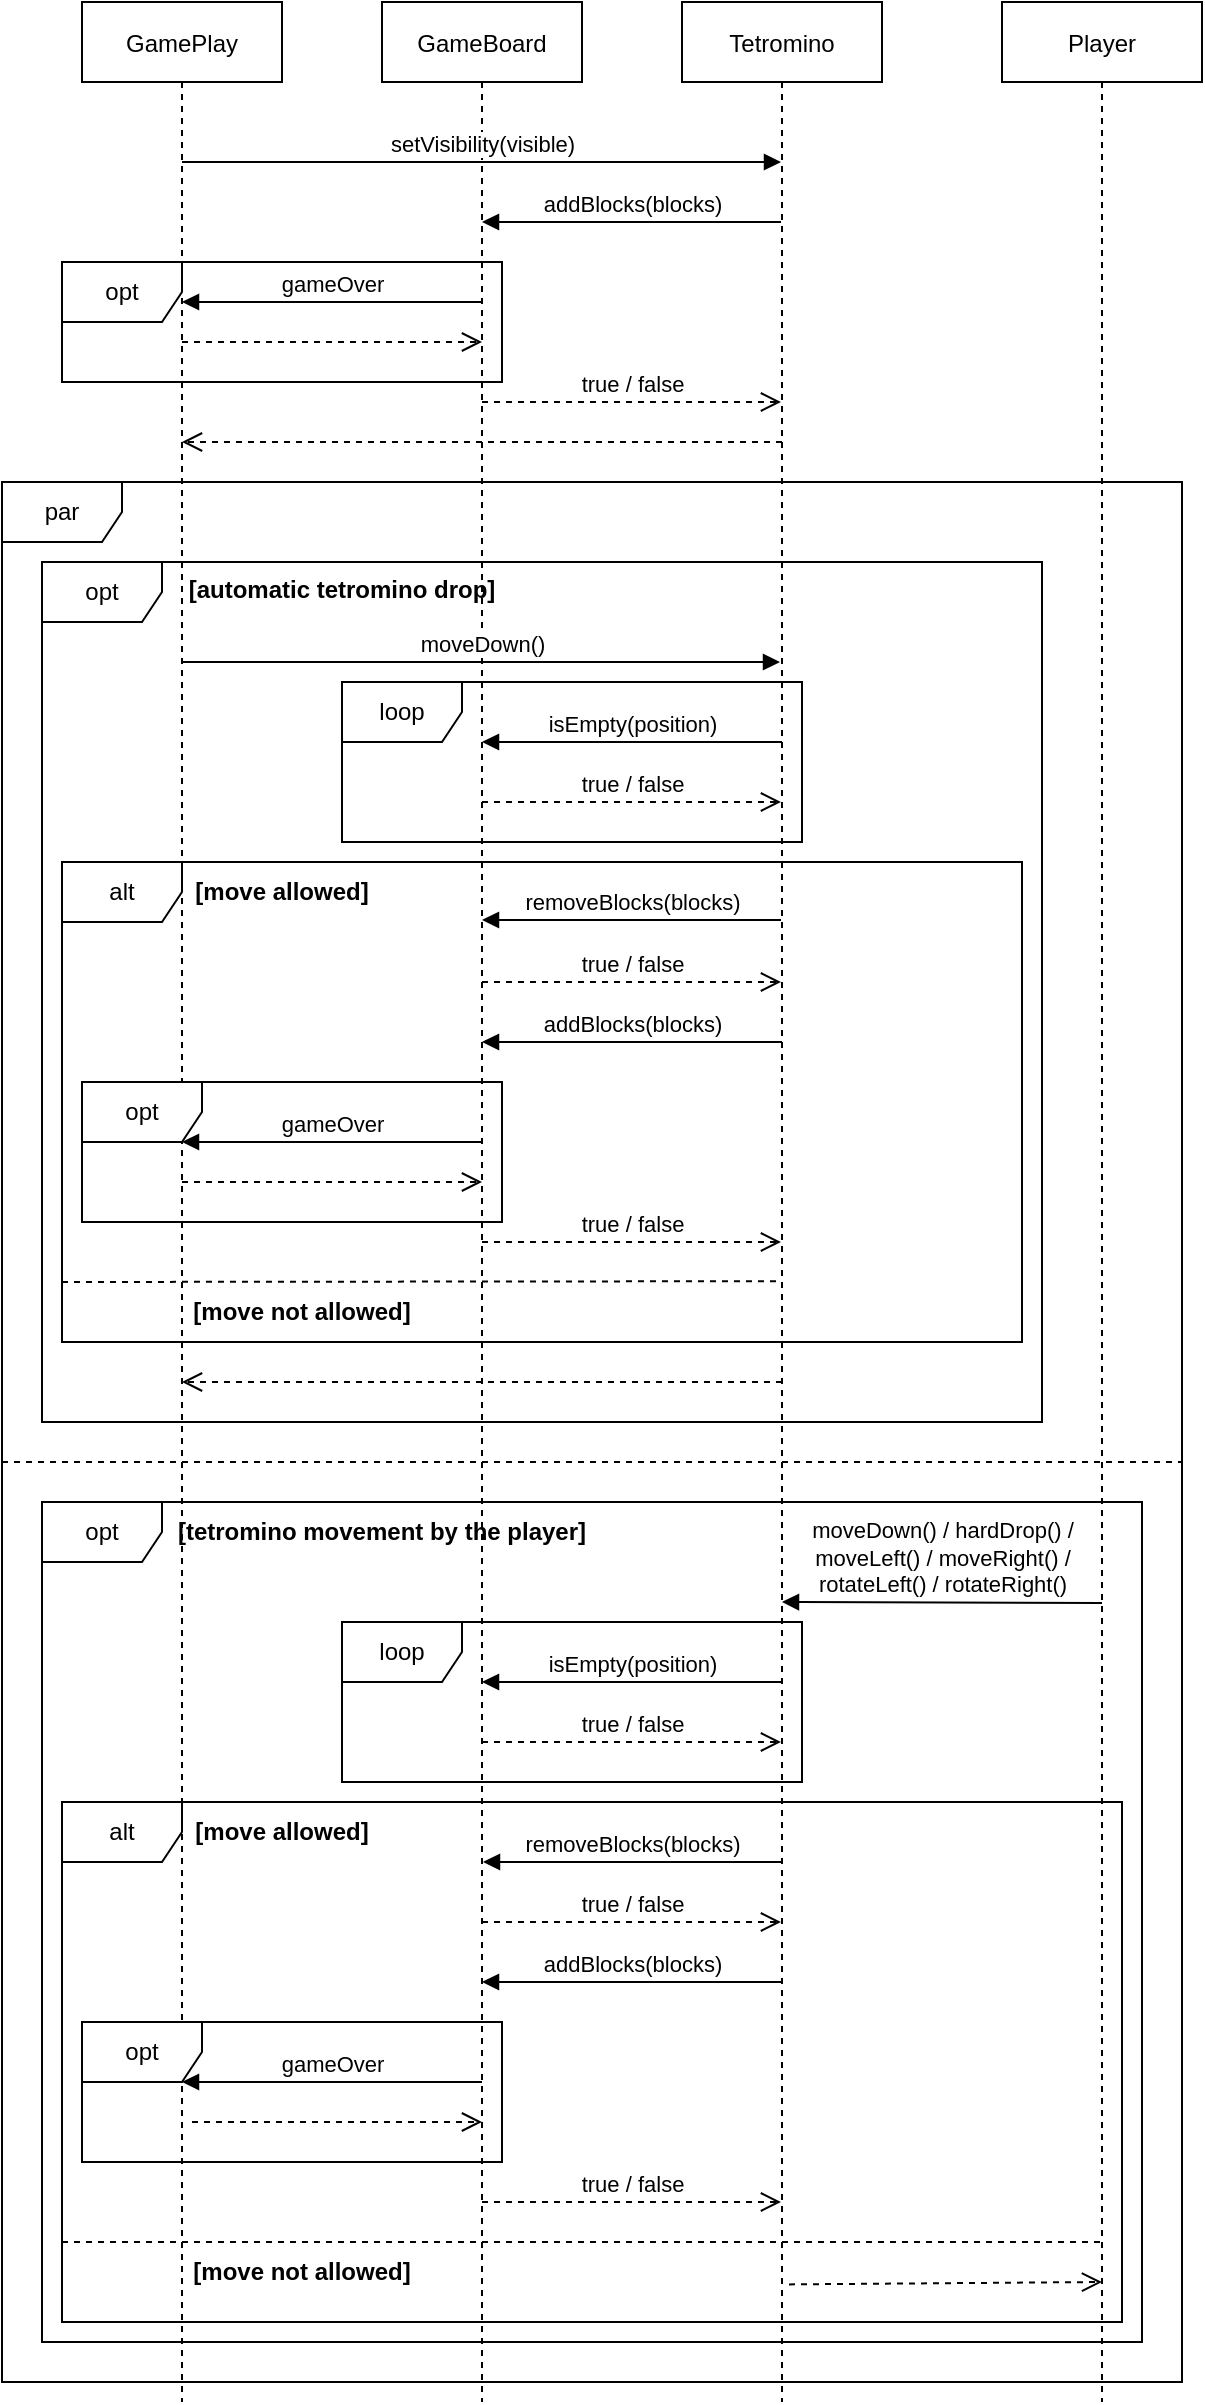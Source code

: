 <mxfile version="20.6.2" type="device"><diagram id="kgpKYQtTHZ0yAKxKKP6v" name="Page-1"><mxGraphModel dx="942" dy="656" grid="1" gridSize="10" guides="1" tooltips="1" connect="1" arrows="1" fold="1" page="1" pageScale="1" pageWidth="850" pageHeight="1100" math="0" shadow="0"><root><mxCell id="0"/><mxCell id="1" parent="0"/><mxCell id="mWYVTbyEblPrJxUZDNBo-22" value="par" style="shape=umlFrame;whiteSpace=wrap;html=1;" parent="1" vertex="1"><mxGeometry x="10" y="280" width="590" height="950" as="geometry"/></mxCell><mxCell id="DjPWZOeGEuVwuPfSkP5c-18" value="opt" style="shape=umlFrame;whiteSpace=wrap;html=1;width=60;height=30;" parent="1" vertex="1"><mxGeometry x="30" y="320" width="500" height="430" as="geometry"/></mxCell><mxCell id="ic3s0S-Vs5GLOlk1AYV1-19" value="alt" style="shape=umlFrame;whiteSpace=wrap;html=1;" vertex="1" parent="1"><mxGeometry x="40" y="470" width="480" height="240" as="geometry"/></mxCell><mxCell id="mWYVTbyEblPrJxUZDNBo-26" value="opt" style="shape=umlFrame;whiteSpace=wrap;html=1;" parent="1" vertex="1"><mxGeometry x="30" y="790" width="550" height="420" as="geometry"/></mxCell><mxCell id="mWYVTbyEblPrJxUZDNBo-32" value="alt" style="shape=umlFrame;whiteSpace=wrap;html=1;" parent="1" vertex="1"><mxGeometry x="40" y="940" width="530" height="260" as="geometry"/></mxCell><mxCell id="mWYVTbyEblPrJxUZDNBo-28" value="loop" style="shape=umlFrame;whiteSpace=wrap;html=1;" parent="1" vertex="1"><mxGeometry x="180" y="850" width="230" height="80" as="geometry"/></mxCell><mxCell id="3nuBFxr9cyL0pnOWT2aG-1" value="GamePlay" style="shape=umlLifeline;perimeter=lifelinePerimeter;container=1;collapsible=0;recursiveResize=0;rounded=0;shadow=0;strokeWidth=1;" parent="1" vertex="1"><mxGeometry x="50" y="40" width="100" height="1200" as="geometry"/></mxCell><mxCell id="DjPWZOeGEuVwuPfSkP5c-3" value="GameBoard" style="shape=umlLifeline;perimeter=lifelinePerimeter;container=1;collapsible=0;recursiveResize=0;rounded=0;shadow=0;strokeWidth=1;" parent="1" vertex="1"><mxGeometry x="200" y="40" width="100" height="1200" as="geometry"/></mxCell><mxCell id="mWYVTbyEblPrJxUZDNBo-33" value="" style="html=1;verticalAlign=bottom;endArrow=open;dashed=1;endSize=8;rounded=0;" parent="DjPWZOeGEuVwuPfSkP5c-3" edge="1"><mxGeometry relative="1" as="geometry"><mxPoint x="200" y="220" as="sourcePoint"/><mxPoint x="-100" y="220" as="targetPoint"/><Array as="points"><mxPoint x="-59.5" y="220"/></Array></mxGeometry></mxCell><mxCell id="ic3s0S-Vs5GLOlk1AYV1-8" value="true / false" style="html=1;verticalAlign=bottom;endArrow=open;dashed=1;endSize=8;rounded=0;" edge="1" parent="DjPWZOeGEuVwuPfSkP5c-3"><mxGeometry relative="1" as="geometry"><mxPoint x="50" y="1100" as="sourcePoint"/><mxPoint x="199.5" y="1100" as="targetPoint"/></mxGeometry></mxCell><mxCell id="ic3s0S-Vs5GLOlk1AYV1-4" value="addBlocks(blocks)" style="html=1;verticalAlign=bottom;endArrow=block;rounded=0;" edge="1" parent="DjPWZOeGEuVwuPfSkP5c-3"><mxGeometry width="80" relative="1" as="geometry"><mxPoint x="200" y="990" as="sourcePoint"/><mxPoint x="50" y="990" as="targetPoint"/><Array as="points"><mxPoint x="130" y="990"/></Array></mxGeometry></mxCell><mxCell id="ic3s0S-Vs5GLOlk1AYV1-2" value="removeBlocks(blocks)" style="html=1;verticalAlign=bottom;endArrow=block;rounded=0;" edge="1" parent="DjPWZOeGEuVwuPfSkP5c-3"><mxGeometry width="80" relative="1" as="geometry"><mxPoint x="200" y="930" as="sourcePoint"/><mxPoint x="50.5" y="930" as="targetPoint"/><Array as="points"><mxPoint x="130.5" y="930"/></Array></mxGeometry></mxCell><mxCell id="mWYVTbyEblPrJxUZDNBo-30" value="true / false" style="html=1;verticalAlign=bottom;endArrow=open;dashed=1;endSize=8;rounded=0;" parent="DjPWZOeGEuVwuPfSkP5c-3" edge="1"><mxGeometry relative="1" as="geometry"><mxPoint x="50" y="870" as="sourcePoint"/><mxPoint x="199.5" y="870" as="targetPoint"/></mxGeometry></mxCell><mxCell id="mWYVTbyEblPrJxUZDNBo-29" value="isEmpty(position)" style="html=1;verticalAlign=bottom;endArrow=block;rounded=0;exitX=0.179;exitY=0.231;exitDx=0;exitDy=0;exitPerimeter=0;" parent="DjPWZOeGEuVwuPfSkP5c-3" edge="1"><mxGeometry width="80" relative="1" as="geometry"><mxPoint x="200" y="840" as="sourcePoint"/><mxPoint x="50" y="840" as="targetPoint"/></mxGeometry></mxCell><mxCell id="DjPWZOeGEuVwuPfSkP5c-5" value="setVisibility(visible)" style="html=1;verticalAlign=bottom;endArrow=block;rounded=0;" parent="1" target="DjPWZOeGEuVwuPfSkP5c-6" edge="1"><mxGeometry width="80" relative="1" as="geometry"><mxPoint x="100" y="120" as="sourcePoint"/><mxPoint x="370" y="120" as="targetPoint"/></mxGeometry></mxCell><mxCell id="DjPWZOeGEuVwuPfSkP5c-6" value="Tetromino" style="shape=umlLifeline;perimeter=lifelinePerimeter;container=1;collapsible=0;recursiveResize=0;rounded=0;shadow=0;strokeWidth=1;" parent="1" vertex="1"><mxGeometry x="350" y="40" width="100" height="1200" as="geometry"/></mxCell><mxCell id="mWYVTbyEblPrJxUZDNBo-9" value="true / false" style="html=1;verticalAlign=bottom;endArrow=open;dashed=1;endSize=8;rounded=0;exitX=0.5;exitY=0.345;exitDx=0;exitDy=0;exitPerimeter=0;" parent="DjPWZOeGEuVwuPfSkP5c-6" edge="1"><mxGeometry relative="1" as="geometry"><mxPoint x="-100" y="200.0" as="sourcePoint"/><mxPoint x="49.5" y="200.0" as="targetPoint"/></mxGeometry></mxCell><mxCell id="mWYVTbyEblPrJxUZDNBo-20" value="moveDown() / hardDrop() /&lt;br&gt;moveLeft() / moveRight() /&lt;br&gt;rotateLeft() / rotateRight()" style="html=1;verticalAlign=bottom;endArrow=block;rounded=0;entryX=0.964;entryY=0.199;entryDx=0;entryDy=0;entryPerimeter=0;" parent="DjPWZOeGEuVwuPfSkP5c-6" edge="1"><mxGeometry width="80" relative="1" as="geometry"><mxPoint x="210" y="800.5" as="sourcePoint"/><mxPoint x="50" y="800" as="targetPoint"/></mxGeometry></mxCell><mxCell id="DjPWZOeGEuVwuPfSkP5c-7" value="Player" style="shape=umlLifeline;perimeter=lifelinePerimeter;container=1;collapsible=0;recursiveResize=0;rounded=0;shadow=0;strokeWidth=1;" parent="1" vertex="1"><mxGeometry x="510" y="40" width="100" height="1200" as="geometry"/></mxCell><mxCell id="mWYVTbyEblPrJxUZDNBo-27" value="" style="endArrow=none;dashed=1;html=1;rounded=0;" parent="DjPWZOeGEuVwuPfSkP5c-7" edge="1"><mxGeometry width="50" height="50" relative="1" as="geometry"><mxPoint x="-500" y="730" as="sourcePoint"/><mxPoint x="90" y="730" as="targetPoint"/></mxGeometry></mxCell><mxCell id="DjPWZOeGEuVwuPfSkP5c-10" value="addBlocks(blocks)" style="html=1;verticalAlign=bottom;endArrow=block;rounded=0;" parent="1" source="DjPWZOeGEuVwuPfSkP5c-6" edge="1"><mxGeometry width="80" relative="1" as="geometry"><mxPoint x="280" y="180" as="sourcePoint"/><mxPoint x="250" y="150" as="targetPoint"/><Array as="points"><mxPoint x="330" y="150"/></Array></mxGeometry></mxCell><mxCell id="DjPWZOeGEuVwuPfSkP5c-14" value="opt" style="shape=umlFrame;whiteSpace=wrap;html=1;width=60;height=30;" parent="1" vertex="1"><mxGeometry x="40" y="170" width="220" height="60" as="geometry"/></mxCell><mxCell id="DjPWZOeGEuVwuPfSkP5c-17" value="gameOver" style="html=1;verticalAlign=bottom;endArrow=block;rounded=0;" parent="1" edge="1"><mxGeometry width="80" relative="1" as="geometry"><mxPoint x="250" y="190" as="sourcePoint"/><mxPoint x="100" y="190" as="targetPoint"/></mxGeometry></mxCell><mxCell id="DjPWZOeGEuVwuPfSkP5c-22" value="moveDown()" style="html=1;verticalAlign=bottom;endArrow=block;rounded=0;" parent="1" edge="1"><mxGeometry width="80" relative="1" as="geometry"><mxPoint x="100" y="370" as="sourcePoint"/><mxPoint x="399" y="370" as="targetPoint"/></mxGeometry></mxCell><mxCell id="mWYVTbyEblPrJxUZDNBo-1" value="removeBlocks(blocks)" style="html=1;verticalAlign=bottom;endArrow=block;rounded=0;" parent="1" edge="1"><mxGeometry width="80" relative="1" as="geometry"><mxPoint x="399.5" y="499" as="sourcePoint"/><mxPoint x="250" y="499" as="targetPoint"/><Array as="points"><mxPoint x="330" y="499"/></Array></mxGeometry></mxCell><mxCell id="mWYVTbyEblPrJxUZDNBo-4" value="" style="html=1;verticalAlign=bottom;endArrow=open;dashed=1;endSize=8;rounded=0;" parent="1" edge="1"><mxGeometry relative="1" as="geometry"><mxPoint x="100" y="210" as="sourcePoint"/><mxPoint x="250" y="210" as="targetPoint"/></mxGeometry></mxCell><mxCell id="mWYVTbyEblPrJxUZDNBo-10" value="true / false" style="html=1;verticalAlign=bottom;endArrow=open;dashed=1;endSize=8;rounded=0;" parent="1" edge="1"><mxGeometry relative="1" as="geometry"><mxPoint x="250" y="530" as="sourcePoint"/><mxPoint x="399.5" y="530" as="targetPoint"/></mxGeometry></mxCell><mxCell id="mWYVTbyEblPrJxUZDNBo-11" value="addBlocks(blocks)" style="html=1;verticalAlign=bottom;endArrow=block;rounded=0;" parent="1" edge="1"><mxGeometry width="80" relative="1" as="geometry"><mxPoint x="400" y="560" as="sourcePoint"/><mxPoint x="250" y="560" as="targetPoint"/><Array as="points"><mxPoint x="330" y="560"/></Array></mxGeometry></mxCell><mxCell id="mWYVTbyEblPrJxUZDNBo-12" value="opt" style="shape=umlFrame;whiteSpace=wrap;html=1;" parent="1" vertex="1"><mxGeometry x="50" y="580" width="210" height="70" as="geometry"/></mxCell><mxCell id="mWYVTbyEblPrJxUZDNBo-13" value="gameOver" style="html=1;verticalAlign=bottom;endArrow=block;rounded=0;" parent="1" edge="1"><mxGeometry width="80" relative="1" as="geometry"><mxPoint x="250" y="610" as="sourcePoint"/><mxPoint x="100" y="610" as="targetPoint"/></mxGeometry></mxCell><mxCell id="mWYVTbyEblPrJxUZDNBo-14" value="" style="html=1;verticalAlign=bottom;endArrow=open;dashed=1;endSize=8;rounded=0;" parent="1" edge="1"><mxGeometry relative="1" as="geometry"><mxPoint x="100" y="630" as="sourcePoint"/><mxPoint x="250" y="630" as="targetPoint"/></mxGeometry></mxCell><mxCell id="mWYVTbyEblPrJxUZDNBo-15" value="true / false" style="html=1;verticalAlign=bottom;endArrow=open;dashed=1;endSize=8;rounded=0;" parent="1" edge="1"><mxGeometry relative="1" as="geometry"><mxPoint x="250" y="660" as="sourcePoint"/><mxPoint x="399.5" y="660" as="targetPoint"/></mxGeometry></mxCell><mxCell id="mWYVTbyEblPrJxUZDNBo-24" value="[automatic tetromino drop]" style="text;align=center;fontStyle=1;verticalAlign=middle;spacingLeft=3;spacingRight=3;strokeColor=none;rotatable=0;points=[[0,0.5],[1,0.5]];portConstraint=eastwest;" parent="1" vertex="1"><mxGeometry x="140" y="320" width="80" height="26" as="geometry"/></mxCell><mxCell id="ic3s0S-Vs5GLOlk1AYV1-1" value="&lt;b&gt;[tetromino movement by the player]&lt;/b&gt;" style="text;html=1;strokeColor=none;fillColor=none;align=center;verticalAlign=middle;whiteSpace=wrap;rounded=0;" vertex="1" parent="1"><mxGeometry x="90" y="790" width="220" height="30" as="geometry"/></mxCell><mxCell id="ic3s0S-Vs5GLOlk1AYV1-5" value="opt" style="shape=umlFrame;whiteSpace=wrap;html=1;" vertex="1" parent="1"><mxGeometry x="50" y="1050" width="210" height="70" as="geometry"/></mxCell><mxCell id="ic3s0S-Vs5GLOlk1AYV1-6" value="gameOver" style="html=1;verticalAlign=bottom;endArrow=block;rounded=0;" edge="1" parent="1"><mxGeometry width="80" relative="1" as="geometry"><mxPoint x="250" y="1080" as="sourcePoint"/><mxPoint x="100" y="1080" as="targetPoint"/></mxGeometry></mxCell><mxCell id="ic3s0S-Vs5GLOlk1AYV1-7" value="" style="html=1;verticalAlign=bottom;endArrow=open;dashed=1;endSize=8;rounded=0;" edge="1" parent="1"><mxGeometry relative="1" as="geometry"><mxPoint x="105" y="1100" as="sourcePoint"/><mxPoint x="250" y="1100" as="targetPoint"/></mxGeometry></mxCell><mxCell id="ic3s0S-Vs5GLOlk1AYV1-10" value="&lt;b&gt;[move allowed]&lt;/b&gt;" style="text;html=1;strokeColor=none;fillColor=none;align=center;verticalAlign=middle;whiteSpace=wrap;rounded=0;" vertex="1" parent="1"><mxGeometry x="100" y="940" width="100" height="30" as="geometry"/></mxCell><mxCell id="ic3s0S-Vs5GLOlk1AYV1-11" value="" style="endArrow=none;dashed=1;html=1;rounded=0;" edge="1" parent="1" target="DjPWZOeGEuVwuPfSkP5c-7"><mxGeometry width="50" height="50" relative="1" as="geometry"><mxPoint x="40" y="1160" as="sourcePoint"/><mxPoint x="560" y="990" as="targetPoint"/></mxGeometry></mxCell><mxCell id="ic3s0S-Vs5GLOlk1AYV1-12" value="&lt;b&gt;[move not allowed]&lt;/b&gt;" style="text;html=1;strokeColor=none;fillColor=none;align=center;verticalAlign=middle;whiteSpace=wrap;rounded=0;" vertex="1" parent="1"><mxGeometry x="100" y="1160" width="120" height="30" as="geometry"/></mxCell><mxCell id="ic3s0S-Vs5GLOlk1AYV1-13" value="" style="html=1;verticalAlign=bottom;endArrow=open;dashed=1;endSize=8;rounded=0;exitX=0.535;exitY=0.951;exitDx=0;exitDy=0;exitPerimeter=0;" edge="1" parent="1" source="DjPWZOeGEuVwuPfSkP5c-6"><mxGeometry relative="1" as="geometry"><mxPoint x="400" y="1010" as="sourcePoint"/><mxPoint x="560" y="1180" as="targetPoint"/></mxGeometry></mxCell><mxCell id="ic3s0S-Vs5GLOlk1AYV1-16" value="loop" style="shape=umlFrame;whiteSpace=wrap;html=1;" vertex="1" parent="1"><mxGeometry x="180" y="380" width="230" height="80" as="geometry"/></mxCell><mxCell id="ic3s0S-Vs5GLOlk1AYV1-17" value="isEmpty(position)" style="html=1;verticalAlign=bottom;endArrow=block;rounded=0;exitX=0.179;exitY=0.231;exitDx=0;exitDy=0;exitPerimeter=0;" edge="1" parent="1"><mxGeometry width="80" relative="1" as="geometry"><mxPoint x="400" y="410" as="sourcePoint"/><mxPoint x="250" y="410" as="targetPoint"/></mxGeometry></mxCell><mxCell id="ic3s0S-Vs5GLOlk1AYV1-18" value="true / false" style="html=1;verticalAlign=bottom;endArrow=open;dashed=1;endSize=8;rounded=0;" edge="1" parent="1"><mxGeometry relative="1" as="geometry"><mxPoint x="250" y="440" as="sourcePoint"/><mxPoint x="399.5" y="440" as="targetPoint"/></mxGeometry></mxCell><mxCell id="ic3s0S-Vs5GLOlk1AYV1-20" value="&lt;b&gt;[move allowed]&lt;/b&gt;" style="text;html=1;strokeColor=none;fillColor=none;align=center;verticalAlign=middle;whiteSpace=wrap;rounded=0;" vertex="1" parent="1"><mxGeometry x="100" y="470" width="100" height="30" as="geometry"/></mxCell><mxCell id="ic3s0S-Vs5GLOlk1AYV1-21" value="" style="endArrow=none;dashed=1;html=1;rounded=0;entryX=0.5;entryY=0.533;entryDx=0;entryDy=0;entryPerimeter=0;" edge="1" parent="1" target="DjPWZOeGEuVwuPfSkP5c-6"><mxGeometry width="50" height="50" relative="1" as="geometry"><mxPoint x="40" y="680" as="sourcePoint"/><mxPoint x="390" y="470" as="targetPoint"/></mxGeometry></mxCell><mxCell id="ic3s0S-Vs5GLOlk1AYV1-22" value="&lt;b&gt;[move not allowed]&lt;/b&gt;" style="text;html=1;strokeColor=none;fillColor=none;align=center;verticalAlign=middle;whiteSpace=wrap;rounded=0;" vertex="1" parent="1"><mxGeometry x="100" y="680" width="120" height="30" as="geometry"/></mxCell><mxCell id="mWYVTbyEblPrJxUZDNBo-16" value="" style="html=1;verticalAlign=bottom;endArrow=open;dashed=1;endSize=8;rounded=0;" parent="1" edge="1"><mxGeometry relative="1" as="geometry"><mxPoint x="400" y="730" as="sourcePoint"/><mxPoint x="100" y="730" as="targetPoint"/><Array as="points"><mxPoint x="140.5" y="730"/></Array></mxGeometry></mxCell><mxCell id="ic3s0S-Vs5GLOlk1AYV1-3" value="true / false" style="html=1;verticalAlign=bottom;endArrow=open;dashed=1;endSize=8;rounded=0;" edge="1" parent="1"><mxGeometry relative="1" as="geometry"><mxPoint x="250" y="1000" as="sourcePoint"/><mxPoint x="399.5" y="1000" as="targetPoint"/></mxGeometry></mxCell></root></mxGraphModel></diagram></mxfile>